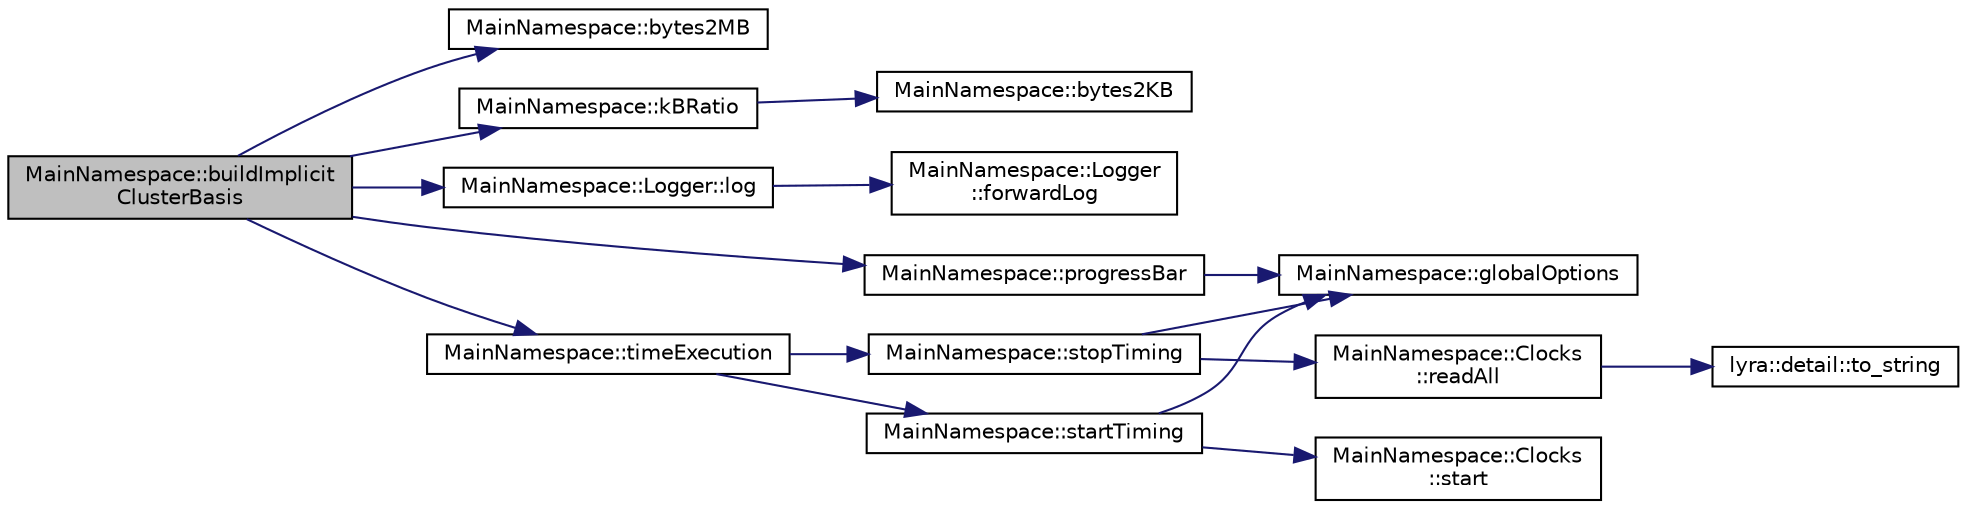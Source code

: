 digraph "MainNamespace::buildImplicitClusterBasis"
{
 // INTERACTIVE_SVG=YES
 // LATEX_PDF_SIZE
  edge [fontname="Helvetica",fontsize="10",labelfontname="Helvetica",labelfontsize="10"];
  node [fontname="Helvetica",fontsize="10",shape=record];
  rankdir="LR";
  Node1 [label="MainNamespace::buildImplicit\lClusterBasis",height=0.2,width=0.4,color="black", fillcolor="grey75", style="filled", fontcolor="black",tooltip=" "];
  Node1 -> Node2 [color="midnightblue",fontsize="10",style="solid",fontname="Helvetica"];
  Node2 [label="MainNamespace::bytes2MB",height=0.2,width=0.4,color="black", fillcolor="white", style="filled",URL="$namespace_main_namespace.html#a8b635a657e6b53278f8c3df8f0f4dd7e",tooltip=" "];
  Node1 -> Node3 [color="midnightblue",fontsize="10",style="solid",fontname="Helvetica"];
  Node3 [label="MainNamespace::kBRatio",height=0.2,width=0.4,color="black", fillcolor="white", style="filled",URL="$namespace_main_namespace.html#a1a47811df49aff58a267d9845ae9da15",tooltip=" "];
  Node3 -> Node4 [color="midnightblue",fontsize="10",style="solid",fontname="Helvetica"];
  Node4 [label="MainNamespace::bytes2KB",height=0.2,width=0.4,color="black", fillcolor="white", style="filled",URL="$namespace_main_namespace.html#a676f5efd45b0c88c4ef129b59e69ac71",tooltip=" "];
  Node1 -> Node5 [color="midnightblue",fontsize="10",style="solid",fontname="Helvetica"];
  Node5 [label="MainNamespace::Logger::log",height=0.2,width=0.4,color="black", fillcolor="white", style="filled",URL="$namespace_main_namespace_1_1_logger.html#afbb4cc2d8b498e71fcb228f0da8309a1",tooltip=" "];
  Node5 -> Node6 [color="midnightblue",fontsize="10",style="solid",fontname="Helvetica"];
  Node6 [label="MainNamespace::Logger\l::forwardLog",height=0.2,width=0.4,color="black", fillcolor="white", style="filled",URL="$namespace_main_namespace_1_1_logger.html#af052b0198f333fca77f0837a511ec7f7",tooltip=" "];
  Node1 -> Node7 [color="midnightblue",fontsize="10",style="solid",fontname="Helvetica"];
  Node7 [label="MainNamespace::progressBar",height=0.2,width=0.4,color="black", fillcolor="white", style="filled",URL="$namespace_main_namespace.html#a81be07be2d5cb2aa7737c9551518e82b",tooltip=" "];
  Node7 -> Node8 [color="midnightblue",fontsize="10",style="solid",fontname="Helvetica"];
  Node8 [label="MainNamespace::globalOptions",height=0.2,width=0.4,color="black", fillcolor="white", style="filled",URL="$namespace_main_namespace.html#a6fd76e14adc7d23a9822334cb389b369",tooltip=" "];
  Node1 -> Node9 [color="midnightblue",fontsize="10",style="solid",fontname="Helvetica"];
  Node9 [label="MainNamespace::timeExecution",height=0.2,width=0.4,color="black", fillcolor="white", style="filled",URL="$namespace_main_namespace.html#af2de50bf4da80fb75ac77bb7bdce2f40",tooltip=" "];
  Node9 -> Node10 [color="midnightblue",fontsize="10",style="solid",fontname="Helvetica"];
  Node10 [label="MainNamespace::startTiming",height=0.2,width=0.4,color="black", fillcolor="white", style="filled",URL="$namespace_main_namespace.html#a29e3c10e67bcebfcf74b31964747e0d8",tooltip=" "];
  Node10 -> Node8 [color="midnightblue",fontsize="10",style="solid",fontname="Helvetica"];
  Node10 -> Node11 [color="midnightblue",fontsize="10",style="solid",fontname="Helvetica"];
  Node11 [label="MainNamespace::Clocks\l::start",height=0.2,width=0.4,color="black", fillcolor="white", style="filled",URL="$class_main_namespace_1_1_clocks.html#a0a4ef648fba7c4c6765db19c6a4a6c46",tooltip=" "];
  Node9 -> Node12 [color="midnightblue",fontsize="10",style="solid",fontname="Helvetica"];
  Node12 [label="MainNamespace::stopTiming",height=0.2,width=0.4,color="black", fillcolor="white", style="filled",URL="$namespace_main_namespace.html#a03589b500835850f32276c9983678dc8",tooltip=" "];
  Node12 -> Node8 [color="midnightblue",fontsize="10",style="solid",fontname="Helvetica"];
  Node12 -> Node13 [color="midnightblue",fontsize="10",style="solid",fontname="Helvetica"];
  Node13 [label="MainNamespace::Clocks\l::readAll",height=0.2,width=0.4,color="black", fillcolor="white", style="filled",URL="$class_main_namespace_1_1_clocks.html#ae0f6374bfcfdbb939449238eabb488ab",tooltip=" "];
  Node13 -> Node14 [color="midnightblue",fontsize="10",style="solid",fontname="Helvetica"];
  Node14 [label="lyra::detail::to_string",height=0.2,width=0.4,color="black", fillcolor="white", style="filled",URL="$namespacelyra_1_1detail.html#ae65bbfceff11344e7ae2b7f28bebcdb7",tooltip=" "];
}
